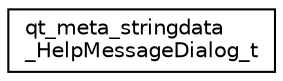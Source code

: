 digraph "Graphical Class Hierarchy"
{
 // LATEX_PDF_SIZE
  edge [fontname="Helvetica",fontsize="10",labelfontname="Helvetica",labelfontsize="10"];
  node [fontname="Helvetica",fontsize="10",shape=record];
  rankdir="LR";
  Node0 [label="qt_meta_stringdata\l_HelpMessageDialog_t",height=0.2,width=0.4,color="black", fillcolor="white", style="filled",URL="$structqt__meta__stringdata___help_message_dialog__t.html",tooltip=" "];
}
